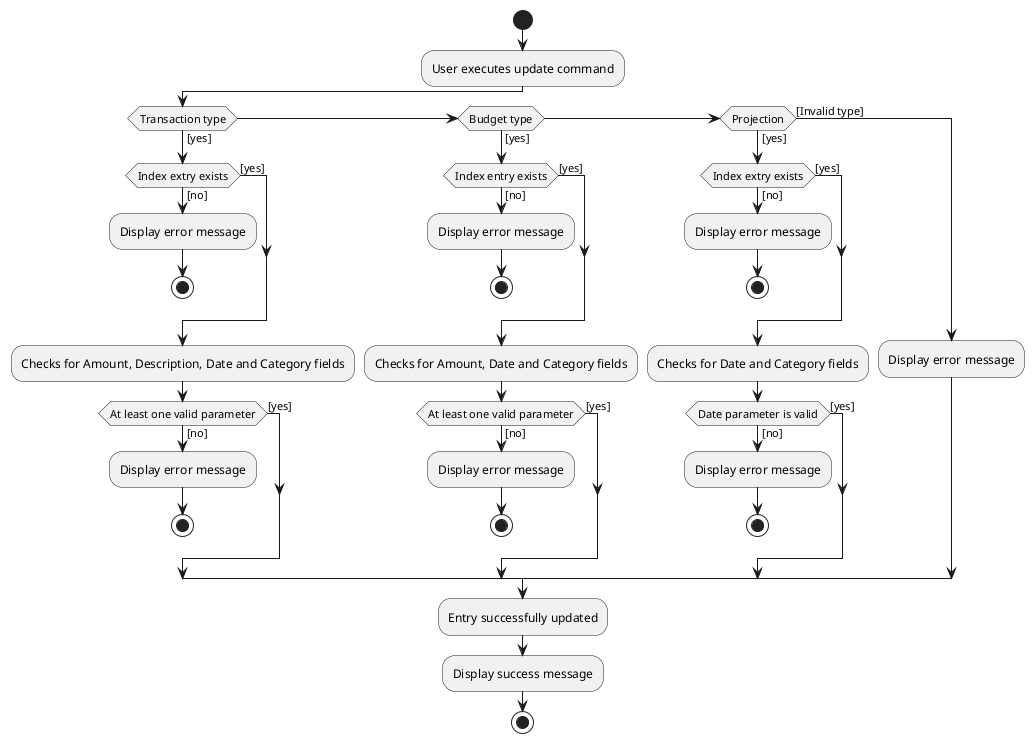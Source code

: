 @startuml

start
:User executes update command;
if (Transaction type) then ([yes])
  if(Index extry exists) then ([yes])

  else([no])
  :Display error message;
  stop
  endif
  :Checks for Amount, Description, Date and Category fields;
  if(At least one valid parameter) then([yes])

  else([no])
  :Display error message;
  stop
  endif

elseif (Budget type) then ([yes])
  if(Index entry exists) then ([yes])

  else([no])
  :Display error message;
  stop
  endif
  :Checks for Amount, Date and Category fields;
    if(At least one valid parameter) then([yes])

    else([no])
    :Display error message;
    stop
    endif

elseif (Projection) then ([yes])
  if(Index extry exists) then ([yes])

  else([no])
  :Display error message;
  stop
  endif
  :Checks for Date and Category fields;
    if(Date parameter is valid) then([yes])

    else([no])
    :Display error message;
    stop
    endif

else ([Invalid type])
  :Display error message;
endif
:Entry successfully updated;
:Display success message;
stop

@enduml
